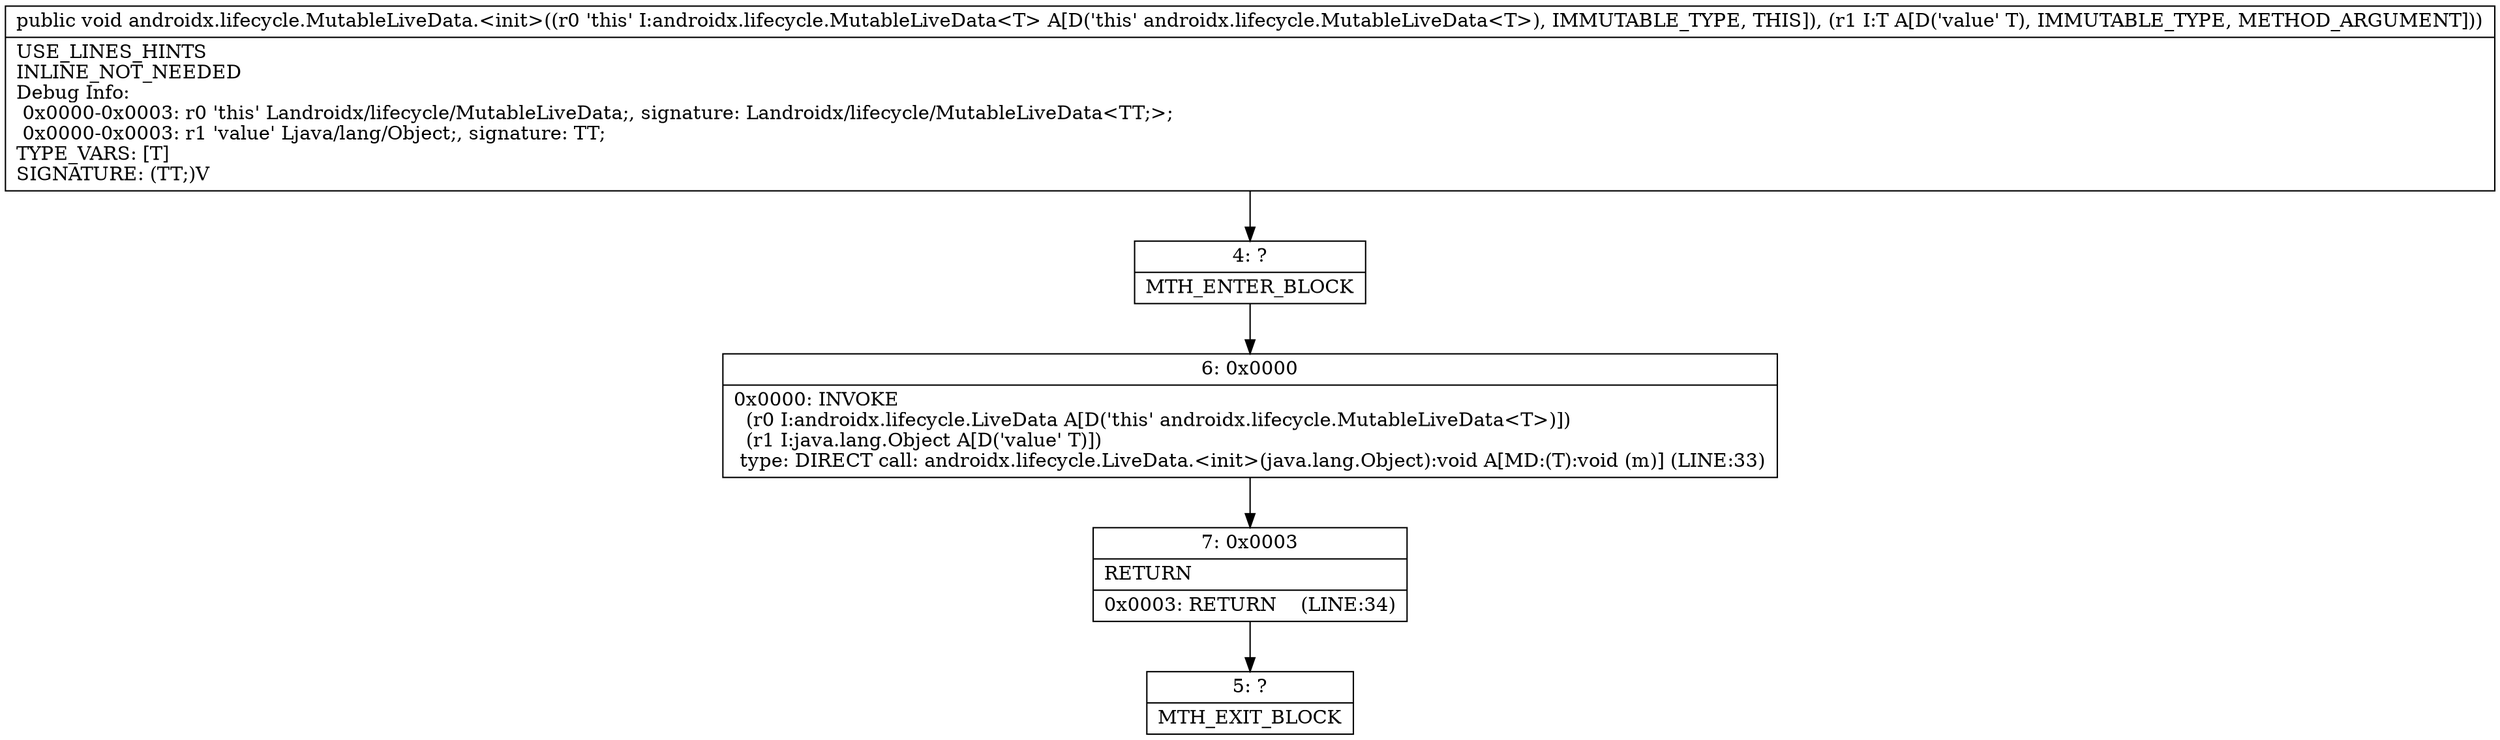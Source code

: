 digraph "CFG forandroidx.lifecycle.MutableLiveData.\<init\>(Ljava\/lang\/Object;)V" {
Node_4 [shape=record,label="{4\:\ ?|MTH_ENTER_BLOCK\l}"];
Node_6 [shape=record,label="{6\:\ 0x0000|0x0000: INVOKE  \l  (r0 I:androidx.lifecycle.LiveData A[D('this' androidx.lifecycle.MutableLiveData\<T\>)])\l  (r1 I:java.lang.Object A[D('value' T)])\l type: DIRECT call: androidx.lifecycle.LiveData.\<init\>(java.lang.Object):void A[MD:(T):void (m)] (LINE:33)\l}"];
Node_7 [shape=record,label="{7\:\ 0x0003|RETURN\l|0x0003: RETURN    (LINE:34)\l}"];
Node_5 [shape=record,label="{5\:\ ?|MTH_EXIT_BLOCK\l}"];
MethodNode[shape=record,label="{public void androidx.lifecycle.MutableLiveData.\<init\>((r0 'this' I:androidx.lifecycle.MutableLiveData\<T\> A[D('this' androidx.lifecycle.MutableLiveData\<T\>), IMMUTABLE_TYPE, THIS]), (r1 I:T A[D('value' T), IMMUTABLE_TYPE, METHOD_ARGUMENT]))  | USE_LINES_HINTS\lINLINE_NOT_NEEDED\lDebug Info:\l  0x0000\-0x0003: r0 'this' Landroidx\/lifecycle\/MutableLiveData;, signature: Landroidx\/lifecycle\/MutableLiveData\<TT;\>;\l  0x0000\-0x0003: r1 'value' Ljava\/lang\/Object;, signature: TT;\lTYPE_VARS: [T]\lSIGNATURE: (TT;)V\l}"];
MethodNode -> Node_4;Node_4 -> Node_6;
Node_6 -> Node_7;
Node_7 -> Node_5;
}

